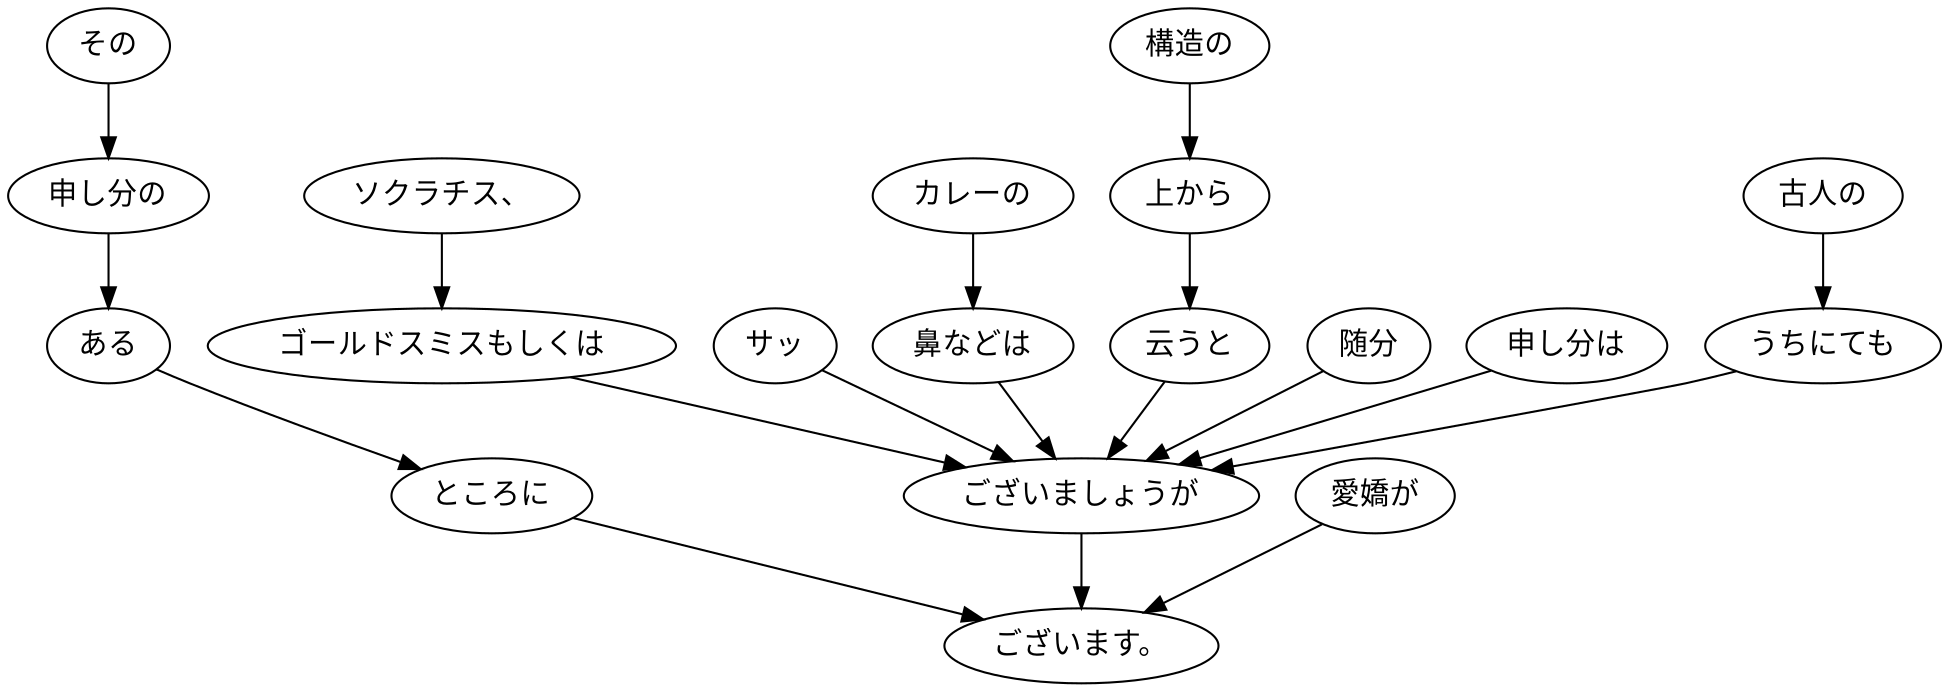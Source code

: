 digraph graph1987 {
	node0 [label="古人の"];
	node1 [label="うちにても"];
	node2 [label="ソクラチス、"];
	node3 [label="ゴールドスミスもしくは"];
	node4 [label="サッ"];
	node5 [label="カレーの"];
	node6 [label="鼻などは"];
	node7 [label="構造の"];
	node8 [label="上から"];
	node9 [label="云うと"];
	node10 [label="随分"];
	node11 [label="申し分は"];
	node12 [label="ございましょうが"];
	node13 [label="その"];
	node14 [label="申し分の"];
	node15 [label="ある"];
	node16 [label="ところに"];
	node17 [label="愛嬌が"];
	node18 [label="ございます。"];
	node0 -> node1;
	node1 -> node12;
	node2 -> node3;
	node3 -> node12;
	node4 -> node12;
	node5 -> node6;
	node6 -> node12;
	node7 -> node8;
	node8 -> node9;
	node9 -> node12;
	node10 -> node12;
	node11 -> node12;
	node12 -> node18;
	node13 -> node14;
	node14 -> node15;
	node15 -> node16;
	node16 -> node18;
	node17 -> node18;
}
